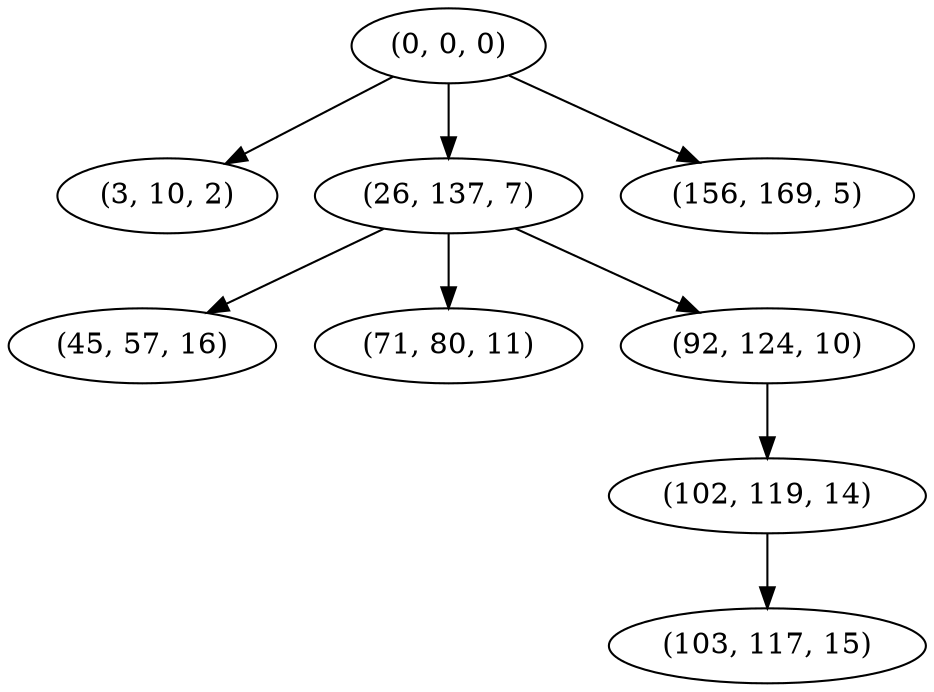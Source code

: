 digraph tree {
    "(0, 0, 0)";
    "(3, 10, 2)";
    "(26, 137, 7)";
    "(45, 57, 16)";
    "(71, 80, 11)";
    "(92, 124, 10)";
    "(102, 119, 14)";
    "(103, 117, 15)";
    "(156, 169, 5)";
    "(0, 0, 0)" -> "(3, 10, 2)";
    "(0, 0, 0)" -> "(26, 137, 7)";
    "(0, 0, 0)" -> "(156, 169, 5)";
    "(26, 137, 7)" -> "(45, 57, 16)";
    "(26, 137, 7)" -> "(71, 80, 11)";
    "(26, 137, 7)" -> "(92, 124, 10)";
    "(92, 124, 10)" -> "(102, 119, 14)";
    "(102, 119, 14)" -> "(103, 117, 15)";
}
